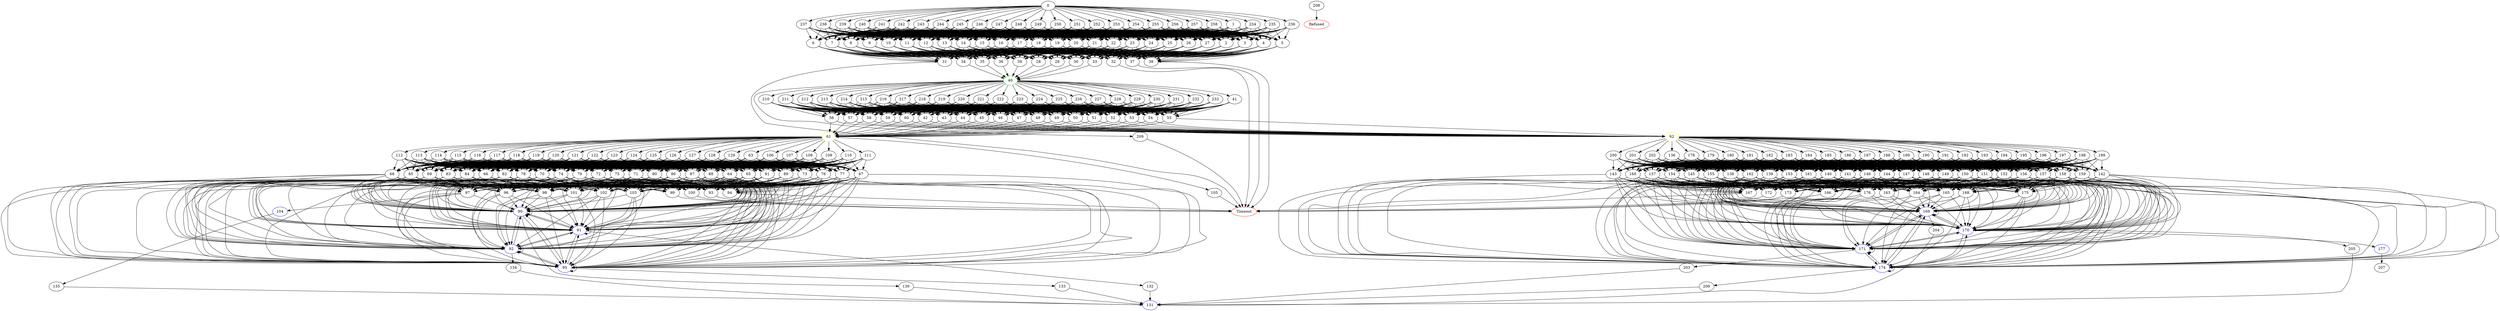 digraph G {
	0 -> 1;
	0 -> 234;
	0 -> 235;
	0 -> 236;
	0 -> 237;
	0 -> 238;
	0 -> 239;
	0 -> 240;
	0 -> 241;
	0 -> 242;
	0 -> 243;
	0 -> 244;
	0 -> 245;
	0 -> 246;
	0 -> 247;
	0 -> 248;
	0 -> 249;
	0 -> 250;
	0 -> 251;
	0 -> 252;
	0 -> 253;
	0 -> 254;
	0 -> 255;
	0 -> 256;
	0 -> 257;
	0 -> 258;
	1 -> 2;
	1 -> 3;
	1 -> 4;
	1 -> 5;
	1 -> 6;
	1 -> 7;
	1 -> 8;
	1 -> 9;
	1 -> 10;
	1 -> 11;
	1 -> 12;
	1 -> 13;
	1 -> 14;
	1 -> 15;
	1 -> 16;
	1 -> 17;
	1 -> 18;
	1 -> 19;
	1 -> 20;
	1 -> 21;
	1 -> 22;
	1 -> 23;
	1 -> 24;
	1 -> 25;
	1 -> 26;
	1 -> 27;
	2 -> 28;
	2 -> 29;
	2 -> 30;
	2 -> 31;
	2 -> 32;
	2 -> 33;
	2 -> 34;
	2 -> 35;
	2 -> 36;
	2 -> 37;
	2 -> 38;
	2 -> 39;
	3 -> 28;
	3 -> 29;
	3 -> 30;
	3 -> 31;
	3 -> 32;
	3 -> 33;
	3 -> 34;
	3 -> 35;
	3 -> 36;
	3 -> 37;
	3 -> 38;
	3 -> 39;
	4 -> 28;
	4 -> 29;
	4 -> 30;
	4 -> 31;
	4 -> 32;
	4 -> 33;
	4 -> 34;
	4 -> 35;
	4 -> 36;
	4 -> 37;
	4 -> 38;
	4 -> 39;
	5 -> 28;
	5 -> 29;
	5 -> 30;
	5 -> 31;
	5 -> 32;
	5 -> 33;
	5 -> 34;
	5 -> 35;
	5 -> 36;
	5 -> 37;
	5 -> 38;
	5 -> 39;
	6 -> 28;
	6 -> 29;
	6 -> 30;
	6 -> 31;
	6 -> 32;
	6 -> 33;
	6 -> 34;
	6 -> 35;
	6 -> 36;
	6 -> 37;
	6 -> 38;
	6 -> 39;
	7 -> 28;
	7 -> 29;
	7 -> 30;
	7 -> 31;
	7 -> 32;
	7 -> 33;
	7 -> 34;
	7 -> 35;
	7 -> 36;
	7 -> 37;
	7 -> 38;
	7 -> 39;
	8 -> 28;
	8 -> 29;
	8 -> 30;
	8 -> 31;
	8 -> 32;
	8 -> 33;
	8 -> 34;
	8 -> 35;
	8 -> 36;
	8 -> 37;
	8 -> 38;
	8 -> 39;
	9 -> 28;
	9 -> 29;
	9 -> 30;
	9 -> 31;
	9 -> 32;
	9 -> 33;
	9 -> 34;
	9 -> 35;
	9 -> 36;
	9 -> 37;
	9 -> 38;
	9 -> 39;
	10 -> 28;
	10 -> 29;
	10 -> 30;
	10 -> 31;
	10 -> 32;
	10 -> 33;
	10 -> 34;
	10 -> 35;
	10 -> 36;
	10 -> 37;
	10 -> 38;
	10 -> 39;
	11 -> 28;
	11 -> 29;
	11 -> 30;
	11 -> 31;
	11 -> 32;
	11 -> 33;
	11 -> 34;
	11 -> 35;
	11 -> 36;
	11 -> 37;
	11 -> 38;
	11 -> 39;
	12 -> 28;
	12 -> 29;
	12 -> 30;
	12 -> 31;
	12 -> 32;
	12 -> 33;
	12 -> 34;
	12 -> 35;
	12 -> 36;
	12 -> 37;
	12 -> 38;
	12 -> 39;
	13 -> 28;
	13 -> 29;
	13 -> 30;
	13 -> 31;
	13 -> 32;
	13 -> 33;
	13 -> 34;
	13 -> 35;
	13 -> 36;
	13 -> 37;
	13 -> 38;
	13 -> 39;
	14 -> 28;
	14 -> 29;
	14 -> 30;
	14 -> 31;
	14 -> 32;
	14 -> 33;
	14 -> 34;
	14 -> 35;
	14 -> 36;
	14 -> 37;
	14 -> 38;
	14 -> 39;
	15 -> 28;
	15 -> 29;
	15 -> 30;
	15 -> 31;
	15 -> 32;
	15 -> 33;
	15 -> 34;
	15 -> 35;
	15 -> 36;
	15 -> 37;
	15 -> 38;
	15 -> 39;
	16 -> 28;
	16 -> 29;
	16 -> 30;
	16 -> 31;
	16 -> 32;
	16 -> 33;
	16 -> 34;
	16 -> 35;
	16 -> 36;
	16 -> 37;
	16 -> 38;
	16 -> 39;
	17 -> 28;
	17 -> 29;
	17 -> 30;
	17 -> 31;
	17 -> 32;
	17 -> 33;
	17 -> 34;
	17 -> 35;
	17 -> 36;
	17 -> 37;
	17 -> 38;
	17 -> 39;
	18 -> 28;
	18 -> 29;
	18 -> 30;
	18 -> 31;
	18 -> 32;
	18 -> 33;
	18 -> 34;
	18 -> 35;
	18 -> 36;
	18 -> 37;
	18 -> 38;
	18 -> 39;
	19 -> 28;
	19 -> 29;
	19 -> 30;
	19 -> 31;
	19 -> 32;
	19 -> 33;
	19 -> 34;
	19 -> 35;
	19 -> 36;
	19 -> 37;
	19 -> 38;
	19 -> 39;
	20 -> 28;
	20 -> 29;
	20 -> 30;
	20 -> 31;
	20 -> 32;
	20 -> 33;
	20 -> 34;
	20 -> 35;
	20 -> 36;
	20 -> 37;
	20 -> 38;
	20 -> 39;
	21 -> 28;
	21 -> 29;
	21 -> 30;
	21 -> 31;
	21 -> 32;
	21 -> 33;
	21 -> 34;
	21 -> 35;
	21 -> 36;
	21 -> 37;
	21 -> 38;
	21 -> 39;
	22 -> 28;
	22 -> 29;
	22 -> 30;
	22 -> 31;
	22 -> 32;
	22 -> 33;
	22 -> 34;
	22 -> 35;
	22 -> 36;
	22 -> 37;
	22 -> 38;
	22 -> 39;
	23 -> 28;
	23 -> 29;
	23 -> 30;
	23 -> 31;
	23 -> 32;
	23 -> 33;
	23 -> 34;
	23 -> 35;
	23 -> 36;
	23 -> 37;
	23 -> 38;
	23 -> 39;
	24 -> 28;
	24 -> 29;
	24 -> 30;
	24 -> 31;
	24 -> 32;
	24 -> 33;
	24 -> 34;
	24 -> 35;
	24 -> 36;
	24 -> 37;
	24 -> 38;
	24 -> 39;
	25 -> 28;
	25 -> 29;
	25 -> 30;
	25 -> 31;
	25 -> 32;
	25 -> 33;
	25 -> 34;
	25 -> 35;
	25 -> 36;
	25 -> 37;
	25 -> 38;
	25 -> 39;
	26 -> 28;
	26 -> 29;
	26 -> 30;
	26 -> 31;
	26 -> 32;
	26 -> 33;
	26 -> 34;
	26 -> 35;
	26 -> 36;
	26 -> 37;
	26 -> 38;
	26 -> 39;
	27 -> 28;
	27 -> 29;
	27 -> 30;
	27 -> 31;
	27 -> 32;
	27 -> 33;
	27 -> 34;
	27 -> 35;
	27 -> 36;
	27 -> 37;
	27 -> 38;
	27 -> 39;
	28 -> "40";
40 [color=green];
	29 -> "40";
40 [color=green];
	30 -> "40";
40 [color=green];
	31 -> "Timeout";
Timeout [color=red];
	32 -> "Timeout";
Timeout [color=red];
	33 -> "40";
40 [color=green];
	34 -> "40";
40 [color=green];
	35 -> "40";
40 [color=green];
	36 -> "40";
40 [color=green];
	37 -> "Timeout";
Timeout [color=red];
	38 -> "Timeout";
Timeout [color=red];
	39 -> "40";
40 [color=green];
	40 -> 41;
	40 -> 209;
	40 -> 210;
	40 -> 211;
	40 -> 212;
	40 -> 213;
	40 -> 214;
	40 -> 215;
	40 -> 216;
	40 -> 217;
	40 -> 218;
	40 -> 219;
	40 -> 220;
	40 -> 221;
	40 -> 222;
	40 -> 223;
	40 -> 224;
	40 -> 225;
	40 -> 226;
	40 -> 227;
	40 -> 228;
	40 -> 229;
	40 -> 230;
	40 -> 231;
	40 -> 232;
	40 -> 233;
	41 -> 42;
	41 -> 43;
	41 -> 44;
	41 -> 45;
	41 -> 46;
	41 -> 47;
	41 -> 48;
	41 -> 49;
	41 -> 50;
	41 -> 51;
	41 -> 52;
	41 -> 53;
	41 -> 54;
	41 -> 55;
	41 -> 56;
	41 -> 57;
	41 -> 58;
	41 -> 59;
	41 -> 60;
	42 -> "61";
61 [color=yellow];
	42 -> "62";
62 [color=yellow];
	43 -> "61";
61 [color=yellow];
	43 -> "62";
62 [color=yellow];
	44 -> "61";
61 [color=yellow];
	44 -> "62";
62 [color=yellow];
	45 -> "61";
61 [color=yellow];
	45 -> "62";
62 [color=yellow];
	46 -> "61";
61 [color=yellow];
	46 -> "62";
62 [color=yellow];
	47 -> "61";
61 [color=yellow];
	47 -> "62";
62 [color=yellow];
	48 -> "61";
61 [color=yellow];
	48 -> "62";
62 [color=yellow];
	49 -> "61";
61 [color=yellow];
	49 -> "62";
62 [color=yellow];
	50 -> "61";
61 [color=yellow];
	50 -> "62";
62 [color=yellow];
	51 -> "61";
61 [color=yellow];
	51 -> "62";
62 [color=yellow];
	52 -> "61";
61 [color=yellow];
	52 -> "62";
62 [color=yellow];
	53 -> "61";
61 [color=yellow];
	53 -> "62";
62 [color=yellow];
	54 -> "61";
61 [color=yellow];
	54 -> "62";
62 [color=yellow];
	55 -> "61";
61 [color=yellow];
	55 -> "62";
62 [color=yellow];
	56 -> "61";
61 [color=yellow];
	56 -> "62";
62 [color=yellow];
	57 -> "61";
61 [color=yellow];
	57 -> "62";
62 [color=yellow];
	58 -> "61";
61 [color=yellow];
	58 -> "62";
62 [color=yellow];
	59 -> "61";
61 [color=yellow];
	59 -> "62";
62 [color=yellow];
	60 -> "61";
61 [color=yellow];
	60 -> "62";
62 [color=yellow];
	61 -> 63;
	61 -> 105;
	61 -> 106;
	61 -> 107;
	61 -> 108;
	61 -> 109;
	61 -> 110;
	61 -> 111;
	61 -> 112;
	61 -> 113;
	61 -> 114;
	61 -> 115;
	61 -> 116;
	61 -> 117;
	61 -> 118;
	61 -> 119;
	61 -> 120;
	61 -> 121;
	61 -> 122;
	61 -> 123;
	61 -> 124;
	61 -> 125;
	61 -> 126;
	61 -> 127;
	61 -> 128;
	61 -> 129;
	62 -> 136;
	62 -> 178;
	62 -> 179;
	62 -> 180;
	62 -> 181;
	62 -> 182;
	62 -> 183;
	62 -> 184;
	62 -> 185;
	62 -> 186;
	62 -> 187;
	62 -> 188;
	62 -> 189;
	62 -> 190;
	62 -> 191;
	62 -> 192;
	62 -> 193;
	62 -> 194;
	62 -> 195;
	62 -> 196;
	62 -> 197;
	62 -> 198;
	62 -> 199;
	62 -> 200;
	62 -> 201;
	62 -> 202;
	63 -> 64;
	63 -> 65;
	63 -> 66;
	63 -> 67;
	63 -> 68;
	63 -> 69;
	63 -> 70;
	63 -> 71;
	63 -> 72;
	63 -> 73;
	63 -> 74;
	63 -> 75;
	63 -> 76;
	63 -> 77;
	63 -> 78;
	63 -> 79;
	63 -> 80;
	63 -> 81;
	63 -> 82;
	63 -> 83;
	63 -> 84;
	63 -> 85;
	63 -> 86;
	63 -> 87;
	63 -> 88;
	63 -> 89;
	64 -> "90";
90 [color=blue];
	64 -> "91";
91 [color=blue];
	64 -> "92";
92 [color=blue];
	64 -> 93;
	64 -> 94;
	64 -> "95";
95 [color=blue];
	64 -> 96;
	64 -> 97;
	64 -> 98;
	64 -> 99;
	64 -> 100;
	64 -> 101;
	64 -> 102;
	64 -> 103;
	65 -> "90";
90 [color=blue];
	65 -> "91";
91 [color=blue];
	65 -> "92";
92 [color=blue];
	65 -> 93;
	65 -> 94;
	65 -> "95";
95 [color=blue];
	65 -> 96;
	65 -> 97;
	65 -> 98;
	65 -> 99;
	65 -> 100;
	65 -> 101;
	65 -> 102;
	65 -> 103;
	66 -> "90";
90 [color=blue];
	66 -> "91";
91 [color=blue];
	66 -> "92";
92 [color=blue];
	66 -> 93;
	66 -> 94;
	66 -> "95";
95 [color=blue];
	66 -> 96;
	66 -> 97;
	66 -> 98;
	66 -> 99;
	66 -> 100;
	66 -> 101;
	66 -> 102;
	66 -> 103;
	67 -> "90";
90 [color=blue];
	67 -> "91";
91 [color=blue];
	67 -> "92";
92 [color=blue];
	67 -> 93;
	67 -> 94;
	67 -> "95";
95 [color=blue];
	67 -> 96;
	67 -> 97;
	67 -> 98;
	67 -> 99;
	67 -> 100;
	67 -> 101;
	67 -> 102;
	67 -> 103;
	68 -> "90";
90 [color=blue];
	68 -> "91";
91 [color=blue];
	68 -> "92";
92 [color=blue];
	68 -> 93;
	68 -> 94;
	68 -> "95";
95 [color=blue];
	68 -> 96;
	68 -> 97;
	68 -> 98;
	68 -> 99;
	68 -> 100;
	68 -> 101;
	68 -> 102;
	68 -> 103;
	69 -> "90";
90 [color=blue];
	69 -> "91";
91 [color=blue];
	69 -> "92";
92 [color=blue];
	69 -> 93;
	69 -> 94;
	69 -> "95";
95 [color=blue];
	69 -> 96;
	69 -> 97;
	69 -> 98;
	69 -> 99;
	69 -> 100;
	69 -> 101;
	69 -> 102;
	69 -> 103;
	70 -> "90";
90 [color=blue];
	70 -> "91";
91 [color=blue];
	70 -> "92";
92 [color=blue];
	70 -> 93;
	70 -> 94;
	70 -> "95";
95 [color=blue];
	70 -> 96;
	70 -> 97;
	70 -> 98;
	70 -> 99;
	70 -> 100;
	70 -> 101;
	70 -> 102;
	70 -> 103;
	71 -> "90";
90 [color=blue];
	71 -> "91";
91 [color=blue];
	71 -> "92";
92 [color=blue];
	71 -> 93;
	71 -> 94;
	71 -> "95";
95 [color=blue];
	71 -> 96;
	71 -> 97;
	71 -> 98;
	71 -> 99;
	71 -> 100;
	71 -> 101;
	71 -> 102;
	71 -> 103;
	72 -> "90";
90 [color=blue];
	72 -> "91";
91 [color=blue];
	72 -> "92";
92 [color=blue];
	72 -> 93;
	72 -> 94;
	72 -> "95";
95 [color=blue];
	72 -> 96;
	72 -> 97;
	72 -> 98;
	72 -> 99;
	72 -> 100;
	72 -> 101;
	72 -> 102;
	72 -> 103;
	73 -> "90";
90 [color=blue];
	73 -> "91";
91 [color=blue];
	73 -> "92";
92 [color=blue];
	73 -> 93;
	73 -> 94;
	73 -> "95";
95 [color=blue];
	73 -> 96;
	73 -> 97;
	73 -> 98;
	73 -> 99;
	73 -> 100;
	73 -> 101;
	73 -> 102;
	73 -> 103;
	74 -> "90";
90 [color=blue];
	74 -> "91";
91 [color=blue];
	74 -> "92";
92 [color=blue];
	74 -> 93;
	74 -> 94;
	74 -> "95";
95 [color=blue];
	74 -> 96;
	74 -> 97;
	74 -> 98;
	74 -> 99;
	74 -> 100;
	74 -> 101;
	74 -> 102;
	74 -> 103;
	75 -> "90";
90 [color=blue];
	75 -> "91";
91 [color=blue];
	75 -> "92";
92 [color=blue];
	75 -> 93;
	75 -> 94;
	75 -> "95";
95 [color=blue];
	75 -> 96;
	75 -> 97;
	75 -> 98;
	75 -> 99;
	75 -> 100;
	75 -> 101;
	75 -> 102;
	75 -> 103;
	76 -> "90";
90 [color=blue];
	76 -> "91";
91 [color=blue];
	76 -> "92";
92 [color=blue];
	76 -> 93;
	76 -> 94;
	76 -> "95";
95 [color=blue];
	76 -> 96;
	76 -> 97;
	76 -> 98;
	76 -> 99;
	76 -> 100;
	76 -> 101;
	76 -> 102;
	76 -> 103;
	77 -> "90";
90 [color=blue];
	77 -> "91";
91 [color=blue];
	77 -> "92";
92 [color=blue];
	77 -> 93;
	77 -> 94;
	77 -> "95";
95 [color=blue];
	77 -> 96;
	77 -> 97;
	77 -> 98;
	77 -> 99;
	77 -> 100;
	77 -> 101;
	77 -> 102;
	77 -> 103;
	78 -> "90";
90 [color=blue];
	78 -> "91";
91 [color=blue];
	78 -> "92";
92 [color=blue];
	78 -> 93;
	78 -> 94;
	78 -> "95";
95 [color=blue];
	78 -> 96;
	78 -> 97;
	78 -> 98;
	78 -> 99;
	78 -> 100;
	78 -> 101;
	78 -> 102;
	78 -> 103;
	79 -> "90";
90 [color=blue];
	79 -> "91";
91 [color=blue];
	79 -> "92";
92 [color=blue];
	79 -> 93;
	79 -> 94;
	79 -> "95";
95 [color=blue];
	79 -> 96;
	79 -> 97;
	79 -> 98;
	79 -> 99;
	79 -> 100;
	79 -> 101;
	79 -> 102;
	79 -> 103;
	80 -> "90";
90 [color=blue];
	80 -> "91";
91 [color=blue];
	80 -> "92";
92 [color=blue];
	80 -> 93;
	80 -> 94;
	80 -> "95";
95 [color=blue];
	80 -> 96;
	80 -> 97;
	80 -> 98;
	80 -> 99;
	80 -> 100;
	80 -> 101;
	80 -> 102;
	80 -> 103;
	81 -> "90";
90 [color=blue];
	81 -> "91";
91 [color=blue];
	81 -> "92";
92 [color=blue];
	81 -> 93;
	81 -> 94;
	81 -> "95";
95 [color=blue];
	81 -> 96;
	81 -> 97;
	81 -> 98;
	81 -> 99;
	81 -> 100;
	81 -> 101;
	81 -> 102;
	81 -> 103;
	82 -> "90";
90 [color=blue];
	82 -> "91";
91 [color=blue];
	82 -> "92";
92 [color=blue];
	82 -> 93;
	82 -> 94;
	82 -> "95";
95 [color=blue];
	82 -> 96;
	82 -> 97;
	82 -> 98;
	82 -> 99;
	82 -> 100;
	82 -> 101;
	82 -> 102;
	82 -> 103;
	83 -> "90";
90 [color=blue];
	83 -> "91";
91 [color=blue];
	83 -> "92";
92 [color=blue];
	83 -> 93;
	83 -> 94;
	83 -> "95";
95 [color=blue];
	83 -> 96;
	83 -> 97;
	83 -> 98;
	83 -> 99;
	83 -> 100;
	83 -> 101;
	83 -> 102;
	83 -> 103;
	84 -> "90";
90 [color=blue];
	84 -> "91";
91 [color=blue];
	84 -> "92";
92 [color=blue];
	84 -> 93;
	84 -> 94;
	84 -> "95";
95 [color=blue];
	84 -> 96;
	84 -> 97;
	84 -> 98;
	84 -> 99;
	84 -> 100;
	84 -> 101;
	84 -> 102;
	84 -> 103;
	85 -> "90";
90 [color=blue];
	85 -> "91";
91 [color=blue];
	85 -> "92";
92 [color=blue];
	85 -> 93;
	85 -> 94;
	85 -> "95";
95 [color=blue];
	85 -> 96;
	85 -> 97;
	85 -> 98;
	85 -> 99;
	85 -> 100;
	85 -> 101;
	85 -> 102;
	85 -> 103;
	86 -> "90";
90 [color=blue];
	86 -> "91";
91 [color=blue];
	86 -> "92";
92 [color=blue];
	86 -> 93;
	86 -> 94;
	86 -> "95";
95 [color=blue];
	86 -> 96;
	86 -> 97;
	86 -> 98;
	86 -> 99;
	86 -> 100;
	86 -> 101;
	86 -> 102;
	86 -> 103;
	87 -> "90";
90 [color=blue];
	87 -> "91";
91 [color=blue];
	87 -> "92";
92 [color=blue];
	87 -> 93;
	87 -> 94;
	87 -> "95";
95 [color=blue];
	87 -> 96;
	87 -> 97;
	87 -> 98;
	87 -> 99;
	87 -> 100;
	87 -> 101;
	87 -> 102;
	87 -> 103;
	88 -> "90";
90 [color=blue];
	88 -> "91";
91 [color=blue];
	88 -> "92";
92 [color=blue];
	88 -> 93;
	88 -> 94;
	88 -> "95";
95 [color=blue];
	88 -> 96;
	88 -> 97;
	88 -> 98;
	88 -> 99;
	88 -> 100;
	88 -> 101;
	88 -> 102;
	88 -> 103;
	89 -> "90";
90 [color=blue];
	89 -> "91";
91 [color=blue];
	89 -> "92";
92 [color=blue];
	89 -> 93;
	89 -> 94;
	89 -> "95";
95 [color=blue];
	89 -> 96;
	89 -> 97;
	89 -> 98;
	89 -> 99;
	89 -> 100;
	89 -> 101;
	89 -> 102;
	89 -> 103;
	90 -> "90";
90 [color=blue];
	90 -> "91";
91 [color=blue];
	90 -> "92";
92 [color=blue];
	90 -> "95";
95 [color=blue];
	90 -> 130;
	91 -> "90";
90 [color=blue];
	91 -> "91";
91 [color=blue];
	91 -> "92";
92 [color=blue];
	91 -> "95";
95 [color=blue];
	91 -> 132;
	92 -> "90";
90 [color=blue];
	92 -> "91";
91 [color=blue];
	92 -> "92";
92 [color=blue];
	92 -> "95";
95 [color=blue];
	92 -> 134;
	93 -> "Timeout";
Timeout [color=red];
	94 -> "Timeout";
Timeout [color=red];
	95 -> "90";
90 [color=blue];
	95 -> "91";
91 [color=blue];
	95 -> "92";
92 [color=blue];
	95 -> "95";
95 [color=blue];
	95 -> 133;
	96 -> "90";
90 [color=blue];
	96 -> "91";
91 [color=blue];
	96 -> "92";
92 [color=blue];
	96 -> "95";
95 [color=blue];
	97 -> "90";
90 [color=blue];
	97 -> "92";
92 [color=blue];
	97 -> "95";
95 [color=blue];
	97 -> "104";
104 [color=blue];
	98 -> "90";
90 [color=blue];
	98 -> "91";
91 [color=blue];
	98 -> "92";
92 [color=blue];
	98 -> "95";
95 [color=blue];
	99 -> "Timeout";
Timeout [color=red];
	100 -> "Timeout";
Timeout [color=red];
	101 -> "90";
90 [color=blue];
	101 -> "91";
91 [color=blue];
	101 -> "92";
92 [color=blue];
	101 -> "95";
95 [color=blue];
	102 -> "90";
90 [color=blue];
	102 -> "91";
91 [color=blue];
	102 -> "92";
92 [color=blue];
	102 -> "95";
95 [color=blue];
	103 -> "90";
90 [color=blue];
	103 -> "91";
91 [color=blue];
	103 -> "92";
92 [color=blue];
	103 -> "95";
95 [color=blue];
	104 -> 135;
	105 -> "Timeout";
Timeout [color=red];
	106 -> 64;
	106 -> 65;
	106 -> 66;
	106 -> 67;
	106 -> 68;
	106 -> 69;
	106 -> 70;
	106 -> 71;
	106 -> 72;
	106 -> 73;
	106 -> 74;
	106 -> 75;
	106 -> 76;
	106 -> 77;
	106 -> 78;
	106 -> 79;
	106 -> 80;
	106 -> 81;
	106 -> 82;
	106 -> 83;
	106 -> 84;
	106 -> 85;
	106 -> 86;
	106 -> 87;
	106 -> 88;
	106 -> 89;
	107 -> 64;
	107 -> 65;
	107 -> 66;
	107 -> 67;
	107 -> 68;
	107 -> 69;
	107 -> 70;
	107 -> 71;
	107 -> 72;
	107 -> 73;
	107 -> 74;
	107 -> 75;
	107 -> 76;
	107 -> 77;
	107 -> 78;
	107 -> 79;
	107 -> 80;
	107 -> 81;
	107 -> 82;
	107 -> 83;
	107 -> 84;
	107 -> 85;
	107 -> 86;
	107 -> 87;
	107 -> 88;
	107 -> 89;
	108 -> 64;
	108 -> 65;
	108 -> 66;
	108 -> 67;
	108 -> 68;
	108 -> 69;
	108 -> 70;
	108 -> 71;
	108 -> 72;
	108 -> 73;
	108 -> 74;
	108 -> 75;
	108 -> 76;
	108 -> 77;
	108 -> 78;
	108 -> 79;
	108 -> 80;
	108 -> 81;
	108 -> 82;
	108 -> 83;
	108 -> 84;
	108 -> 85;
	108 -> 86;
	108 -> 87;
	108 -> 88;
	108 -> 89;
	109 -> 64;
	109 -> 65;
	109 -> 66;
	109 -> 67;
	109 -> 68;
	109 -> 69;
	109 -> 70;
	109 -> 71;
	109 -> 72;
	109 -> 73;
	109 -> 74;
	109 -> 75;
	109 -> 76;
	109 -> 77;
	109 -> 78;
	109 -> 79;
	109 -> 80;
	109 -> 81;
	109 -> 82;
	109 -> 83;
	109 -> 84;
	109 -> 85;
	109 -> 86;
	109 -> 87;
	109 -> 88;
	109 -> 89;
	110 -> 64;
	110 -> 65;
	110 -> 66;
	110 -> 67;
	110 -> 68;
	110 -> 69;
	110 -> 70;
	110 -> 71;
	110 -> 72;
	110 -> 73;
	110 -> 74;
	110 -> 75;
	110 -> 76;
	110 -> 77;
	110 -> 78;
	110 -> 79;
	110 -> 80;
	110 -> 81;
	110 -> 82;
	110 -> 83;
	110 -> 84;
	110 -> 85;
	110 -> 86;
	110 -> 87;
	110 -> 88;
	110 -> 89;
	111 -> 64;
	111 -> 65;
	111 -> 66;
	111 -> 67;
	111 -> 68;
	111 -> 69;
	111 -> 70;
	111 -> 71;
	111 -> 72;
	111 -> 73;
	111 -> 74;
	111 -> 75;
	111 -> 76;
	111 -> 77;
	111 -> 78;
	111 -> 79;
	111 -> 80;
	111 -> 81;
	111 -> 82;
	111 -> 83;
	111 -> 84;
	111 -> 85;
	111 -> 86;
	111 -> 87;
	111 -> 88;
	111 -> 89;
	112 -> 64;
	112 -> 65;
	112 -> 66;
	112 -> 67;
	112 -> 68;
	112 -> 69;
	112 -> 70;
	112 -> 71;
	112 -> 72;
	112 -> 73;
	112 -> 74;
	112 -> 75;
	112 -> 76;
	112 -> 77;
	112 -> 78;
	112 -> 79;
	112 -> 80;
	112 -> 81;
	112 -> 82;
	112 -> 83;
	112 -> 84;
	112 -> 85;
	112 -> 86;
	112 -> 87;
	112 -> 88;
	112 -> 89;
	113 -> 64;
	113 -> 65;
	113 -> 66;
	113 -> 67;
	113 -> 68;
	113 -> 69;
	113 -> 70;
	113 -> 71;
	113 -> 72;
	113 -> 73;
	113 -> 74;
	113 -> 75;
	113 -> 76;
	113 -> 77;
	113 -> 78;
	113 -> 79;
	113 -> 80;
	113 -> 81;
	113 -> 82;
	113 -> 83;
	113 -> 84;
	113 -> 85;
	113 -> 86;
	113 -> 87;
	113 -> 88;
	113 -> 89;
	114 -> 64;
	114 -> 65;
	114 -> 66;
	114 -> 67;
	114 -> 68;
	114 -> 69;
	114 -> 70;
	114 -> 71;
	114 -> 72;
	114 -> 73;
	114 -> 74;
	114 -> 75;
	114 -> 76;
	114 -> 77;
	114 -> 78;
	114 -> 79;
	114 -> 80;
	114 -> 81;
	114 -> 82;
	114 -> 83;
	114 -> 84;
	114 -> 85;
	114 -> 86;
	114 -> 87;
	114 -> 88;
	114 -> 89;
	115 -> 64;
	115 -> 65;
	115 -> 66;
	115 -> 67;
	115 -> 68;
	115 -> 69;
	115 -> 70;
	115 -> 71;
	115 -> 72;
	115 -> 73;
	115 -> 74;
	115 -> 75;
	115 -> 76;
	115 -> 77;
	115 -> 78;
	115 -> 79;
	115 -> 80;
	115 -> 81;
	115 -> 82;
	115 -> 83;
	115 -> 84;
	115 -> 85;
	115 -> 86;
	115 -> 87;
	115 -> 88;
	115 -> 89;
	116 -> 64;
	116 -> 65;
	116 -> 66;
	116 -> 67;
	116 -> 68;
	116 -> 69;
	116 -> 70;
	116 -> 71;
	116 -> 72;
	116 -> 73;
	116 -> 74;
	116 -> 75;
	116 -> 76;
	116 -> 77;
	116 -> 78;
	116 -> 79;
	116 -> 80;
	116 -> 81;
	116 -> 82;
	116 -> 83;
	116 -> 84;
	116 -> 85;
	116 -> 86;
	116 -> 87;
	116 -> 88;
	116 -> 89;
	117 -> 64;
	117 -> 65;
	117 -> 66;
	117 -> 67;
	117 -> 68;
	117 -> 69;
	117 -> 70;
	117 -> 71;
	117 -> 72;
	117 -> 73;
	117 -> 74;
	117 -> 75;
	117 -> 76;
	117 -> 77;
	117 -> 78;
	117 -> 79;
	117 -> 80;
	117 -> 81;
	117 -> 82;
	117 -> 83;
	117 -> 84;
	117 -> 85;
	117 -> 86;
	117 -> 87;
	117 -> 88;
	117 -> 89;
	118 -> 64;
	118 -> 65;
	118 -> 66;
	118 -> 67;
	118 -> 68;
	118 -> 69;
	118 -> 70;
	118 -> 71;
	118 -> 72;
	118 -> 73;
	118 -> 74;
	118 -> 75;
	118 -> 76;
	118 -> 77;
	118 -> 78;
	118 -> 79;
	118 -> 80;
	118 -> 81;
	118 -> 82;
	118 -> 83;
	118 -> 84;
	118 -> 85;
	118 -> 86;
	118 -> 87;
	118 -> 88;
	118 -> 89;
	119 -> 64;
	119 -> 65;
	119 -> 66;
	119 -> 67;
	119 -> 68;
	119 -> 69;
	119 -> 70;
	119 -> 71;
	119 -> 72;
	119 -> 73;
	119 -> 74;
	119 -> 75;
	119 -> 76;
	119 -> 77;
	119 -> 78;
	119 -> 79;
	119 -> 80;
	119 -> 81;
	119 -> 82;
	119 -> 83;
	119 -> 84;
	119 -> 85;
	119 -> 86;
	119 -> 87;
	119 -> 88;
	119 -> 89;
	120 -> 64;
	120 -> 65;
	120 -> 66;
	120 -> 67;
	120 -> 68;
	120 -> 69;
	120 -> 70;
	120 -> 71;
	120 -> 72;
	120 -> 73;
	120 -> 74;
	120 -> 75;
	120 -> 76;
	120 -> 77;
	120 -> 78;
	120 -> 79;
	120 -> 80;
	120 -> 81;
	120 -> 82;
	120 -> 83;
	120 -> 84;
	120 -> 85;
	120 -> 86;
	120 -> 87;
	120 -> 88;
	120 -> 89;
	121 -> 64;
	121 -> 65;
	121 -> 66;
	121 -> 67;
	121 -> 68;
	121 -> 69;
	121 -> 70;
	121 -> 71;
	121 -> 72;
	121 -> 73;
	121 -> 74;
	121 -> 75;
	121 -> 76;
	121 -> 77;
	121 -> 78;
	121 -> 79;
	121 -> 80;
	121 -> 81;
	121 -> 82;
	121 -> 83;
	121 -> 84;
	121 -> 85;
	121 -> 86;
	121 -> 87;
	121 -> 88;
	121 -> 89;
	122 -> 64;
	122 -> 65;
	122 -> 66;
	122 -> 67;
	122 -> 68;
	122 -> 69;
	122 -> 70;
	122 -> 71;
	122 -> 72;
	122 -> 73;
	122 -> 74;
	122 -> 75;
	122 -> 76;
	122 -> 77;
	122 -> 78;
	122 -> 79;
	122 -> 80;
	122 -> 81;
	122 -> 82;
	122 -> 83;
	122 -> 84;
	122 -> 85;
	122 -> 86;
	122 -> 87;
	122 -> 88;
	122 -> 89;
	123 -> 64;
	123 -> 65;
	123 -> 66;
	123 -> 67;
	123 -> 68;
	123 -> 69;
	123 -> 70;
	123 -> 71;
	123 -> 72;
	123 -> 73;
	123 -> 74;
	123 -> 75;
	123 -> 76;
	123 -> 77;
	123 -> 78;
	123 -> 79;
	123 -> 80;
	123 -> 81;
	123 -> 82;
	123 -> 83;
	123 -> 84;
	123 -> 85;
	123 -> 86;
	123 -> 87;
	123 -> 88;
	123 -> 89;
	124 -> 64;
	124 -> 65;
	124 -> 66;
	124 -> 67;
	124 -> 68;
	124 -> 69;
	124 -> 70;
	124 -> 71;
	124 -> 72;
	124 -> 73;
	124 -> 74;
	124 -> 75;
	124 -> 76;
	124 -> 77;
	124 -> 78;
	124 -> 79;
	124 -> 80;
	124 -> 81;
	124 -> 82;
	124 -> 83;
	124 -> 84;
	124 -> 85;
	124 -> 86;
	124 -> 87;
	124 -> 88;
	124 -> 89;
	125 -> 64;
	125 -> 65;
	125 -> 66;
	125 -> 67;
	125 -> 68;
	125 -> 69;
	125 -> 70;
	125 -> 71;
	125 -> 72;
	125 -> 73;
	125 -> 74;
	125 -> 75;
	125 -> 76;
	125 -> 77;
	125 -> 78;
	125 -> 79;
	125 -> 80;
	125 -> 81;
	125 -> 82;
	125 -> 83;
	125 -> 84;
	125 -> 85;
	125 -> 86;
	125 -> 87;
	125 -> 88;
	125 -> 89;
	126 -> 64;
	126 -> 65;
	126 -> 66;
	126 -> 67;
	126 -> 68;
	126 -> 69;
	126 -> 70;
	126 -> 71;
	126 -> 72;
	126 -> 73;
	126 -> 74;
	126 -> 75;
	126 -> 76;
	126 -> 77;
	126 -> 78;
	126 -> 79;
	126 -> 80;
	126 -> 81;
	126 -> 82;
	126 -> 83;
	126 -> 84;
	126 -> 85;
	126 -> 86;
	126 -> 87;
	126 -> 88;
	126 -> 89;
	127 -> 64;
	127 -> 65;
	127 -> 66;
	127 -> 67;
	127 -> 68;
	127 -> 69;
	127 -> 70;
	127 -> 71;
	127 -> 72;
	127 -> 73;
	127 -> 74;
	127 -> 75;
	127 -> 76;
	127 -> 77;
	127 -> 78;
	127 -> 79;
	127 -> 80;
	127 -> 81;
	127 -> 82;
	127 -> 83;
	127 -> 84;
	127 -> 85;
	127 -> 86;
	127 -> 87;
	127 -> 88;
	127 -> 89;
	128 -> 64;
	128 -> 65;
	128 -> 66;
	128 -> 67;
	128 -> 68;
	128 -> 69;
	128 -> 70;
	128 -> 71;
	128 -> 72;
	128 -> 73;
	128 -> 74;
	128 -> 75;
	128 -> 76;
	128 -> 77;
	128 -> 78;
	128 -> 79;
	128 -> 80;
	128 -> 81;
	128 -> 82;
	128 -> 83;
	128 -> 84;
	128 -> 85;
	128 -> 86;
	128 -> 87;
	128 -> 88;
	128 -> 89;
	129 -> 64;
	129 -> 65;
	129 -> 66;
	129 -> 67;
	129 -> 68;
	129 -> 69;
	129 -> 70;
	129 -> 71;
	129 -> 72;
	129 -> 73;
	129 -> 74;
	129 -> 75;
	129 -> 76;
	129 -> 77;
	129 -> 78;
	129 -> 79;
	129 -> 80;
	129 -> 81;
	129 -> 82;
	129 -> 83;
	129 -> 84;
	129 -> 85;
	129 -> 86;
	129 -> 87;
	129 -> 88;
	129 -> 89;
	130 -> "131";
131 [color=blue];
	132 -> "131";
131 [color=blue];
	133 -> "131";
131 [color=blue];
	134 -> "131";
131 [color=blue];
	135 -> "131";
131 [color=blue];
	136 -> 137;
	136 -> 138;
	136 -> 139;
	136 -> 140;
	136 -> 141;
	136 -> 142;
	136 -> 143;
	136 -> 144;
	136 -> 145;
	136 -> 146;
	136 -> 147;
	136 -> 148;
	136 -> 149;
	136 -> 150;
	136 -> 151;
	136 -> 152;
	136 -> 153;
	136 -> 154;
	136 -> 155;
	136 -> 156;
	136 -> 157;
	136 -> 158;
	136 -> 159;
	136 -> 160;
	136 -> 161;
	136 -> 162;
	137 -> 163;
	137 -> 164;
	137 -> 165;
	137 -> 166;
	137 -> 167;
	137 -> 168;
	137 -> "169";
169 [color=blue];
	137 -> "170";
170 [color=blue];
	137 -> "171";
171 [color=blue];
	137 -> 172;
	137 -> 173;
	137 -> "174";
174 [color=blue];
	137 -> 175;
	137 -> 176;
	138 -> 163;
	138 -> 164;
	138 -> 165;
	138 -> 166;
	138 -> 167;
	138 -> 168;
	138 -> "169";
169 [color=blue];
	138 -> "170";
170 [color=blue];
	138 -> "171";
171 [color=blue];
	138 -> 172;
	138 -> 173;
	138 -> "174";
174 [color=blue];
	138 -> 175;
	138 -> 176;
	139 -> 163;
	139 -> 164;
	139 -> 165;
	139 -> 166;
	139 -> 167;
	139 -> 168;
	139 -> "169";
169 [color=blue];
	139 -> "170";
170 [color=blue];
	139 -> "171";
171 [color=blue];
	139 -> 172;
	139 -> 173;
	139 -> "174";
174 [color=blue];
	139 -> 175;
	139 -> 176;
	140 -> 163;
	140 -> 164;
	140 -> 165;
	140 -> 166;
	140 -> 167;
	140 -> 168;
	140 -> "169";
169 [color=blue];
	140 -> "170";
170 [color=blue];
	140 -> "171";
171 [color=blue];
	140 -> 172;
	140 -> 173;
	140 -> "174";
174 [color=blue];
	140 -> 175;
	140 -> 176;
	141 -> 163;
	141 -> 164;
	141 -> 165;
	141 -> 166;
	141 -> 167;
	141 -> 168;
	141 -> "169";
169 [color=blue];
	141 -> "170";
170 [color=blue];
	141 -> "171";
171 [color=blue];
	141 -> 172;
	141 -> 173;
	141 -> "174";
174 [color=blue];
	141 -> 175;
	141 -> 176;
	142 -> 163;
	142 -> 164;
	142 -> 165;
	142 -> 166;
	142 -> 167;
	142 -> 168;
	142 -> "169";
169 [color=blue];
	142 -> "170";
170 [color=blue];
	142 -> "171";
171 [color=blue];
	142 -> 172;
	142 -> 173;
	142 -> "174";
174 [color=blue];
	142 -> 175;
	142 -> 176;
	143 -> 163;
	143 -> 164;
	143 -> 165;
	143 -> 166;
	143 -> 167;
	143 -> 168;
	143 -> "169";
169 [color=blue];
	143 -> "170";
170 [color=blue];
	143 -> "171";
171 [color=blue];
	143 -> 172;
	143 -> 173;
	143 -> "174";
174 [color=blue];
	143 -> 175;
	143 -> 176;
	144 -> 163;
	144 -> 164;
	144 -> 165;
	144 -> 166;
	144 -> 167;
	144 -> 168;
	144 -> "169";
169 [color=blue];
	144 -> "170";
170 [color=blue];
	144 -> "171";
171 [color=blue];
	144 -> 172;
	144 -> 173;
	144 -> "174";
174 [color=blue];
	144 -> 175;
	144 -> 176;
	145 -> 163;
	145 -> 164;
	145 -> 165;
	145 -> 166;
	145 -> 167;
	145 -> 168;
	145 -> "169";
169 [color=blue];
	145 -> "170";
170 [color=blue];
	145 -> "171";
171 [color=blue];
	145 -> 172;
	145 -> 173;
	145 -> "174";
174 [color=blue];
	145 -> 175;
	145 -> 176;
	146 -> 163;
	146 -> 164;
	146 -> 165;
	146 -> 166;
	146 -> 167;
	146 -> 168;
	146 -> "169";
169 [color=blue];
	146 -> "170";
170 [color=blue];
	146 -> "171";
171 [color=blue];
	146 -> 172;
	146 -> 173;
	146 -> "174";
174 [color=blue];
	146 -> 175;
	146 -> 176;
	147 -> 163;
	147 -> 164;
	147 -> 165;
	147 -> 166;
	147 -> 167;
	147 -> 168;
	147 -> "169";
169 [color=blue];
	147 -> "170";
170 [color=blue];
	147 -> "171";
171 [color=blue];
	147 -> 172;
	147 -> 173;
	147 -> "174";
174 [color=blue];
	147 -> 175;
	147 -> 176;
	148 -> 163;
	148 -> 164;
	148 -> 165;
	148 -> 166;
	148 -> 167;
	148 -> 168;
	148 -> "169";
169 [color=blue];
	148 -> "170";
170 [color=blue];
	148 -> "171";
171 [color=blue];
	148 -> 172;
	148 -> 173;
	148 -> "174";
174 [color=blue];
	148 -> 175;
	148 -> 176;
	149 -> 163;
	149 -> 164;
	149 -> 165;
	149 -> 166;
	149 -> 167;
	149 -> 168;
	149 -> "169";
169 [color=blue];
	149 -> "170";
170 [color=blue];
	149 -> "171";
171 [color=blue];
	149 -> 172;
	149 -> 173;
	149 -> "174";
174 [color=blue];
	149 -> 175;
	149 -> 176;
	150 -> 163;
	150 -> 164;
	150 -> 165;
	150 -> 166;
	150 -> 167;
	150 -> 168;
	150 -> "169";
169 [color=blue];
	150 -> "170";
170 [color=blue];
	150 -> "171";
171 [color=blue];
	150 -> 172;
	150 -> 173;
	150 -> "174";
174 [color=blue];
	150 -> 175;
	150 -> 176;
	151 -> 163;
	151 -> 164;
	151 -> 165;
	151 -> 166;
	151 -> 167;
	151 -> 168;
	151 -> "169";
169 [color=blue];
	151 -> "170";
170 [color=blue];
	151 -> "171";
171 [color=blue];
	151 -> 172;
	151 -> 173;
	151 -> "174";
174 [color=blue];
	151 -> 175;
	151 -> 176;
	152 -> 163;
	152 -> 164;
	152 -> 165;
	152 -> 166;
	152 -> 167;
	152 -> 168;
	152 -> "169";
169 [color=blue];
	152 -> "170";
170 [color=blue];
	152 -> "171";
171 [color=blue];
	152 -> 172;
	152 -> 173;
	152 -> "174";
174 [color=blue];
	152 -> 175;
	152 -> 176;
	153 -> 163;
	153 -> 164;
	153 -> 165;
	153 -> 166;
	153 -> 167;
	153 -> 168;
	153 -> "169";
169 [color=blue];
	153 -> "170";
170 [color=blue];
	153 -> "171";
171 [color=blue];
	153 -> 172;
	153 -> 173;
	153 -> "174";
174 [color=blue];
	153 -> 175;
	153 -> 176;
	154 -> 163;
	154 -> 164;
	154 -> 165;
	154 -> 166;
	154 -> 167;
	154 -> 168;
	154 -> "169";
169 [color=blue];
	154 -> "170";
170 [color=blue];
	154 -> "171";
171 [color=blue];
	154 -> 172;
	154 -> 173;
	154 -> "174";
174 [color=blue];
	154 -> 175;
	154 -> 176;
	155 -> 163;
	155 -> 164;
	155 -> 165;
	155 -> 166;
	155 -> 167;
	155 -> 168;
	155 -> "169";
169 [color=blue];
	155 -> "170";
170 [color=blue];
	155 -> "171";
171 [color=blue];
	155 -> 172;
	155 -> 173;
	155 -> "174";
174 [color=blue];
	155 -> 175;
	155 -> 176;
	156 -> 163;
	156 -> 164;
	156 -> 165;
	156 -> 166;
	156 -> 167;
	156 -> 168;
	156 -> "169";
169 [color=blue];
	156 -> "170";
170 [color=blue];
	156 -> "171";
171 [color=blue];
	156 -> 172;
	156 -> 173;
	156 -> "174";
174 [color=blue];
	156 -> 175;
	156 -> 176;
	157 -> 163;
	157 -> 164;
	157 -> 165;
	157 -> 166;
	157 -> 167;
	157 -> 168;
	157 -> "169";
169 [color=blue];
	157 -> "170";
170 [color=blue];
	157 -> "171";
171 [color=blue];
	157 -> 172;
	157 -> 173;
	157 -> "174";
174 [color=blue];
	157 -> 175;
	157 -> 176;
	158 -> 163;
	158 -> 164;
	158 -> 165;
	158 -> 166;
	158 -> 167;
	158 -> 168;
	158 -> "169";
169 [color=blue];
	158 -> "170";
170 [color=blue];
	158 -> "171";
171 [color=blue];
	158 -> 172;
	158 -> 173;
	158 -> "174";
174 [color=blue];
	158 -> 175;
	158 -> 176;
	159 -> 163;
	159 -> 164;
	159 -> 165;
	159 -> 166;
	159 -> 167;
	159 -> 168;
	159 -> "169";
169 [color=blue];
	159 -> "170";
170 [color=blue];
	159 -> "171";
171 [color=blue];
	159 -> 172;
	159 -> 173;
	159 -> "174";
174 [color=blue];
	159 -> 175;
	159 -> 176;
	160 -> 163;
	160 -> 164;
	160 -> 165;
	160 -> 166;
	160 -> 167;
	160 -> 168;
	160 -> "169";
169 [color=blue];
	160 -> "170";
170 [color=blue];
	160 -> "171";
171 [color=blue];
	160 -> 172;
	160 -> 173;
	160 -> "174";
174 [color=blue];
	160 -> 175;
	160 -> 176;
	161 -> 163;
	161 -> 164;
	161 -> 165;
	161 -> 166;
	161 -> 167;
	161 -> 168;
	161 -> "169";
169 [color=blue];
	161 -> "170";
170 [color=blue];
	161 -> "171";
171 [color=blue];
	161 -> 172;
	161 -> 173;
	161 -> "174";
174 [color=blue];
	161 -> 175;
	161 -> 176;
	162 -> 163;
	162 -> 164;
	162 -> 165;
	162 -> 166;
	162 -> 167;
	162 -> 168;
	162 -> "169";
169 [color=blue];
	162 -> "170";
170 [color=blue];
	162 -> "171";
171 [color=blue];
	162 -> 172;
	162 -> 173;
	162 -> "174";
174 [color=blue];
	162 -> 175;
	162 -> 176;
	163 -> "169";
169 [color=blue];
	163 -> "170";
170 [color=blue];
	163 -> "171";
171 [color=blue];
	163 -> "174";
174 [color=blue];
	164 -> "169";
169 [color=blue];
	164 -> "170";
170 [color=blue];
	164 -> "171";
171 [color=blue];
	164 -> "174";
174 [color=blue];
	165 -> "169";
169 [color=blue];
	165 -> "170";
170 [color=blue];
	165 -> "171";
171 [color=blue];
	165 -> "174";
174 [color=blue];
	166 -> "Timeout";
Timeout [color=red];
	167 -> "Timeout";
Timeout [color=red];
	168 -> "169";
169 [color=blue];
	168 -> "170";
170 [color=blue];
	168 -> "171";
171 [color=blue];
	168 -> "174";
174 [color=blue];
	169 -> "169";
169 [color=blue];
	169 -> "170";
170 [color=blue];
	169 -> "171";
171 [color=blue];
	169 -> "174";
174 [color=blue];
	169 -> 204;
	170 -> "169";
169 [color=blue];
	170 -> "171";
171 [color=blue];
	170 -> "174";
174 [color=blue];
	170 -> "177";
177 [color=blue];
	170 -> 205;
	171 -> "169";
169 [color=blue];
	171 -> "170";
170 [color=blue];
	171 -> "171";
171 [color=blue];
	171 -> "174";
174 [color=blue];
	171 -> 203;
	172 -> "Timeout";
Timeout [color=red];
	173 -> "Timeout";
Timeout [color=red];
	174 -> "169";
169 [color=blue];
	174 -> "170";
170 [color=blue];
	174 -> "171";
171 [color=blue];
	174 -> "174";
174 [color=blue];
	174 -> 206;
	175 -> "169";
169 [color=blue];
	175 -> "170";
170 [color=blue];
	175 -> "171";
171 [color=blue];
	175 -> "174";
174 [color=blue];
	176 -> "169";
169 [color=blue];
	176 -> "170";
170 [color=blue];
	176 -> "171";
171 [color=blue];
	176 -> "174";
174 [color=blue];
	177 -> 207;
	178 -> 137;
	178 -> 138;
	178 -> 139;
	178 -> 140;
	178 -> 141;
	178 -> 142;
	178 -> 143;
	178 -> 144;
	178 -> 145;
	178 -> 146;
	178 -> 147;
	178 -> 148;
	178 -> 149;
	178 -> 150;
	178 -> 151;
	178 -> 152;
	178 -> 153;
	178 -> 154;
	178 -> 155;
	178 -> 156;
	178 -> 157;
	178 -> 158;
	178 -> 159;
	178 -> 160;
	178 -> 161;
	178 -> 162;
	179 -> 137;
	179 -> 138;
	179 -> 139;
	179 -> 140;
	179 -> 141;
	179 -> 142;
	179 -> 143;
	179 -> 144;
	179 -> 145;
	179 -> 146;
	179 -> 147;
	179 -> 148;
	179 -> 149;
	179 -> 150;
	179 -> 151;
	179 -> 152;
	179 -> 153;
	179 -> 154;
	179 -> 155;
	179 -> 156;
	179 -> 157;
	179 -> 158;
	179 -> 159;
	179 -> 160;
	179 -> 161;
	179 -> 162;
	180 -> 137;
	180 -> 138;
	180 -> 139;
	180 -> 140;
	180 -> 141;
	180 -> 142;
	180 -> 143;
	180 -> 144;
	180 -> 145;
	180 -> 146;
	180 -> 147;
	180 -> 148;
	180 -> 149;
	180 -> 150;
	180 -> 151;
	180 -> 152;
	180 -> 153;
	180 -> 154;
	180 -> 155;
	180 -> 156;
	180 -> 157;
	180 -> 158;
	180 -> 159;
	180 -> 160;
	180 -> 161;
	180 -> 162;
	181 -> 137;
	181 -> 138;
	181 -> 139;
	181 -> 140;
	181 -> 141;
	181 -> 142;
	181 -> 143;
	181 -> 144;
	181 -> 145;
	181 -> 146;
	181 -> 147;
	181 -> 148;
	181 -> 149;
	181 -> 150;
	181 -> 151;
	181 -> 152;
	181 -> 153;
	181 -> 154;
	181 -> 155;
	181 -> 156;
	181 -> 157;
	181 -> 158;
	181 -> 159;
	181 -> 160;
	181 -> 161;
	181 -> 162;
	182 -> 137;
	182 -> 138;
	182 -> 139;
	182 -> 140;
	182 -> 141;
	182 -> 142;
	182 -> 143;
	182 -> 144;
	182 -> 145;
	182 -> 146;
	182 -> 147;
	182 -> 148;
	182 -> 149;
	182 -> 150;
	182 -> 151;
	182 -> 152;
	182 -> 153;
	182 -> 154;
	182 -> 155;
	182 -> 156;
	182 -> 157;
	182 -> 158;
	182 -> 159;
	182 -> 160;
	182 -> 161;
	182 -> 162;
	183 -> 137;
	183 -> 138;
	183 -> 139;
	183 -> 140;
	183 -> 141;
	183 -> 142;
	183 -> 143;
	183 -> 144;
	183 -> 145;
	183 -> 146;
	183 -> 147;
	183 -> 148;
	183 -> 149;
	183 -> 150;
	183 -> 151;
	183 -> 152;
	183 -> 153;
	183 -> 154;
	183 -> 155;
	183 -> 156;
	183 -> 157;
	183 -> 158;
	183 -> 159;
	183 -> 160;
	183 -> 161;
	183 -> 162;
	184 -> 137;
	184 -> 138;
	184 -> 139;
	184 -> 140;
	184 -> 141;
	184 -> 142;
	184 -> 143;
	184 -> 144;
	184 -> 145;
	184 -> 146;
	184 -> 147;
	184 -> 148;
	184 -> 149;
	184 -> 150;
	184 -> 151;
	184 -> 152;
	184 -> 153;
	184 -> 154;
	184 -> 155;
	184 -> 156;
	184 -> 157;
	184 -> 158;
	184 -> 159;
	184 -> 160;
	184 -> 161;
	184 -> 162;
	185 -> 137;
	185 -> 138;
	185 -> 139;
	185 -> 140;
	185 -> 141;
	185 -> 142;
	185 -> 143;
	185 -> 144;
	185 -> 145;
	185 -> 146;
	185 -> 147;
	185 -> 148;
	185 -> 149;
	185 -> 150;
	185 -> 151;
	185 -> 152;
	185 -> 153;
	185 -> 154;
	185 -> 155;
	185 -> 156;
	185 -> 157;
	185 -> 158;
	185 -> 159;
	185 -> 160;
	185 -> 161;
	185 -> 162;
	186 -> 137;
	186 -> 138;
	186 -> 139;
	186 -> 140;
	186 -> 141;
	186 -> 142;
	186 -> 143;
	186 -> 144;
	186 -> 145;
	186 -> 146;
	186 -> 147;
	186 -> 148;
	186 -> 149;
	186 -> 150;
	186 -> 151;
	186 -> 152;
	186 -> 153;
	186 -> 154;
	186 -> 155;
	186 -> 156;
	186 -> 157;
	186 -> 158;
	186 -> 159;
	186 -> 160;
	186 -> 161;
	186 -> 162;
	187 -> 137;
	187 -> 138;
	187 -> 139;
	187 -> 140;
	187 -> 141;
	187 -> 142;
	187 -> 143;
	187 -> 144;
	187 -> 145;
	187 -> 146;
	187 -> 147;
	187 -> 148;
	187 -> 149;
	187 -> 150;
	187 -> 151;
	187 -> 152;
	187 -> 153;
	187 -> 154;
	187 -> 155;
	187 -> 156;
	187 -> 157;
	187 -> 158;
	187 -> 159;
	187 -> 160;
	187 -> 161;
	187 -> 162;
	188 -> 137;
	188 -> 138;
	188 -> 139;
	188 -> 140;
	188 -> 141;
	188 -> 142;
	188 -> 143;
	188 -> 144;
	188 -> 145;
	188 -> 146;
	188 -> 147;
	188 -> 148;
	188 -> 149;
	188 -> 150;
	188 -> 151;
	188 -> 152;
	188 -> 153;
	188 -> 154;
	188 -> 155;
	188 -> 156;
	188 -> 157;
	188 -> 158;
	188 -> 159;
	188 -> 160;
	188 -> 161;
	188 -> 162;
	189 -> 137;
	189 -> 138;
	189 -> 139;
	189 -> 140;
	189 -> 141;
	189 -> 142;
	189 -> 143;
	189 -> 144;
	189 -> 145;
	189 -> 146;
	189 -> 147;
	189 -> 148;
	189 -> 149;
	189 -> 150;
	189 -> 151;
	189 -> 152;
	189 -> 153;
	189 -> 154;
	189 -> 155;
	189 -> 156;
	189 -> 157;
	189 -> 158;
	189 -> 159;
	189 -> 160;
	189 -> 161;
	189 -> 162;
	190 -> 137;
	190 -> 138;
	190 -> 139;
	190 -> 140;
	190 -> 141;
	190 -> 142;
	190 -> 143;
	190 -> 144;
	190 -> 145;
	190 -> 146;
	190 -> 147;
	190 -> 148;
	190 -> 149;
	190 -> 150;
	190 -> 151;
	190 -> 152;
	190 -> 153;
	190 -> 154;
	190 -> 155;
	190 -> 156;
	190 -> 157;
	190 -> 158;
	190 -> 159;
	190 -> 160;
	190 -> 161;
	190 -> 162;
	191 -> 137;
	191 -> 138;
	191 -> 139;
	191 -> 140;
	191 -> 141;
	191 -> 142;
	191 -> 143;
	191 -> 144;
	191 -> 145;
	191 -> 146;
	191 -> 147;
	191 -> 148;
	191 -> 149;
	191 -> 150;
	191 -> 151;
	191 -> 152;
	191 -> 153;
	191 -> 154;
	191 -> 155;
	191 -> 156;
	191 -> 157;
	191 -> 158;
	191 -> 159;
	191 -> 160;
	191 -> 161;
	191 -> 162;
	192 -> 137;
	192 -> 138;
	192 -> 139;
	192 -> 140;
	192 -> 141;
	192 -> 142;
	192 -> 143;
	192 -> 144;
	192 -> 145;
	192 -> 146;
	192 -> 147;
	192 -> 148;
	192 -> 149;
	192 -> 150;
	192 -> 151;
	192 -> 152;
	192 -> 153;
	192 -> 154;
	192 -> 155;
	192 -> 156;
	192 -> 157;
	192 -> 158;
	192 -> 159;
	192 -> 160;
	192 -> 161;
	192 -> 162;
	193 -> 137;
	193 -> 138;
	193 -> 139;
	193 -> 140;
	193 -> 141;
	193 -> 142;
	193 -> 143;
	193 -> 144;
	193 -> 145;
	193 -> 146;
	193 -> 147;
	193 -> 148;
	193 -> 149;
	193 -> 150;
	193 -> 151;
	193 -> 152;
	193 -> 153;
	193 -> 154;
	193 -> 155;
	193 -> 156;
	193 -> 157;
	193 -> 158;
	193 -> 159;
	193 -> 160;
	193 -> 161;
	193 -> 162;
	194 -> 137;
	194 -> 138;
	194 -> 139;
	194 -> 140;
	194 -> 141;
	194 -> 142;
	194 -> 143;
	194 -> 144;
	194 -> 145;
	194 -> 146;
	194 -> 147;
	194 -> 148;
	194 -> 149;
	194 -> 150;
	194 -> 151;
	194 -> 152;
	194 -> 153;
	194 -> 154;
	194 -> 155;
	194 -> 156;
	194 -> 157;
	194 -> 158;
	194 -> 159;
	194 -> 160;
	194 -> 161;
	194 -> 162;
	195 -> 137;
	195 -> 138;
	195 -> 139;
	195 -> 140;
	195 -> 141;
	195 -> 142;
	195 -> 143;
	195 -> 144;
	195 -> 145;
	195 -> 146;
	195 -> 147;
	195 -> 148;
	195 -> 149;
	195 -> 150;
	195 -> 151;
	195 -> 152;
	195 -> 153;
	195 -> 154;
	195 -> 155;
	195 -> 156;
	195 -> 157;
	195 -> 158;
	195 -> 159;
	195 -> 160;
	195 -> 161;
	195 -> 162;
	196 -> 137;
	196 -> 138;
	196 -> 139;
	196 -> 140;
	196 -> 141;
	196 -> 142;
	196 -> 143;
	196 -> 144;
	196 -> 145;
	196 -> 146;
	196 -> 147;
	196 -> 148;
	196 -> 149;
	196 -> 150;
	196 -> 151;
	196 -> 152;
	196 -> 153;
	196 -> 154;
	196 -> 155;
	196 -> 156;
	196 -> 157;
	196 -> 158;
	196 -> 159;
	196 -> 160;
	196 -> 161;
	196 -> 162;
	197 -> 137;
	197 -> 138;
	197 -> 139;
	197 -> 140;
	197 -> 141;
	197 -> 142;
	197 -> 143;
	197 -> 144;
	197 -> 145;
	197 -> 146;
	197 -> 147;
	197 -> 148;
	197 -> 149;
	197 -> 150;
	197 -> 151;
	197 -> 152;
	197 -> 153;
	197 -> 154;
	197 -> 155;
	197 -> 156;
	197 -> 157;
	197 -> 158;
	197 -> 159;
	197 -> 160;
	197 -> 161;
	197 -> 162;
	198 -> 137;
	198 -> 138;
	198 -> 139;
	198 -> 140;
	198 -> 141;
	198 -> 142;
	198 -> 143;
	198 -> 144;
	198 -> 145;
	198 -> 146;
	198 -> 147;
	198 -> 148;
	198 -> 149;
	198 -> 150;
	198 -> 151;
	198 -> 152;
	198 -> 153;
	198 -> 154;
	198 -> 155;
	198 -> 156;
	198 -> 157;
	198 -> 158;
	198 -> 159;
	198 -> 160;
	198 -> 161;
	198 -> 162;
	199 -> 137;
	199 -> 138;
	199 -> 139;
	199 -> 140;
	199 -> 141;
	199 -> 142;
	199 -> 143;
	199 -> 144;
	199 -> 145;
	199 -> 146;
	199 -> 147;
	199 -> 148;
	199 -> 149;
	199 -> 150;
	199 -> 151;
	199 -> 152;
	199 -> 153;
	199 -> 154;
	199 -> 155;
	199 -> 156;
	199 -> 157;
	199 -> 158;
	199 -> 159;
	199 -> 160;
	199 -> 161;
	199 -> 162;
	200 -> 137;
	200 -> 138;
	200 -> 139;
	200 -> 140;
	200 -> 141;
	200 -> 142;
	200 -> 143;
	200 -> 144;
	200 -> 145;
	200 -> 146;
	200 -> 147;
	200 -> 148;
	200 -> 149;
	200 -> 150;
	200 -> 151;
	200 -> 152;
	200 -> 153;
	200 -> 154;
	200 -> 155;
	200 -> 156;
	200 -> 157;
	200 -> 158;
	200 -> 159;
	200 -> 160;
	200 -> 161;
	200 -> 162;
	201 -> 137;
	201 -> 138;
	201 -> 139;
	201 -> 140;
	201 -> 141;
	201 -> 142;
	201 -> 143;
	201 -> 144;
	201 -> 145;
	201 -> 146;
	201 -> 147;
	201 -> 148;
	201 -> 149;
	201 -> 150;
	201 -> 151;
	201 -> 152;
	201 -> 153;
	201 -> 154;
	201 -> 155;
	201 -> 156;
	201 -> 157;
	201 -> 158;
	201 -> 159;
	201 -> 160;
	201 -> 161;
	201 -> 162;
	202 -> 137;
	202 -> 138;
	202 -> 139;
	202 -> 140;
	202 -> 141;
	202 -> 142;
	202 -> 143;
	202 -> 144;
	202 -> 145;
	202 -> 146;
	202 -> 147;
	202 -> 148;
	202 -> 149;
	202 -> 150;
	202 -> 151;
	202 -> 152;
	202 -> 153;
	202 -> 154;
	202 -> 155;
	202 -> 156;
	202 -> 157;
	202 -> 158;
	202 -> 159;
	202 -> 160;
	202 -> 161;
	202 -> 162;
	203 -> "131";
131 [color=blue];
	204 -> "131";
131 [color=blue];
	205 -> "131";
131 [color=blue];
	206 -> "131";
131 [color=blue];
	208 -> "Refused";
Refused [color=red];
	209 -> "Timeout";
Timeout [color=red];
	210 -> 42;
	210 -> 43;
	210 -> 44;
	210 -> 45;
	210 -> 46;
	210 -> 47;
	210 -> 48;
	210 -> 49;
	210 -> 50;
	210 -> 51;
	210 -> 52;
	210 -> 53;
	210 -> 54;
	210 -> 55;
	210 -> 56;
	210 -> 57;
	210 -> 58;
	210 -> 59;
	210 -> 60;
	211 -> 42;
	211 -> 43;
	211 -> 44;
	211 -> 45;
	211 -> 46;
	211 -> 47;
	211 -> 48;
	211 -> 49;
	211 -> 50;
	211 -> 51;
	211 -> 52;
	211 -> 53;
	211 -> 54;
	211 -> 55;
	211 -> 56;
	211 -> 57;
	211 -> 58;
	211 -> 59;
	211 -> 60;
	212 -> 42;
	212 -> 43;
	212 -> 44;
	212 -> 45;
	212 -> 46;
	212 -> 47;
	212 -> 48;
	212 -> 49;
	212 -> 50;
	212 -> 51;
	212 -> 52;
	212 -> 53;
	212 -> 54;
	212 -> 55;
	212 -> 56;
	212 -> 57;
	212 -> 58;
	212 -> 59;
	212 -> 60;
	213 -> 42;
	213 -> 43;
	213 -> 44;
	213 -> 45;
	213 -> 46;
	213 -> 47;
	213 -> 48;
	213 -> 49;
	213 -> 50;
	213 -> 51;
	213 -> 52;
	213 -> 53;
	213 -> 54;
	213 -> 55;
	213 -> 56;
	213 -> 57;
	213 -> 58;
	213 -> 59;
	213 -> 60;
	214 -> 42;
	214 -> 43;
	214 -> 44;
	214 -> 45;
	214 -> 46;
	214 -> 47;
	214 -> 48;
	214 -> 49;
	214 -> 50;
	214 -> 51;
	214 -> 52;
	214 -> 53;
	214 -> 54;
	214 -> 55;
	214 -> 56;
	214 -> 57;
	214 -> 58;
	214 -> 59;
	214 -> 60;
	215 -> 42;
	215 -> 43;
	215 -> 44;
	215 -> 45;
	215 -> 46;
	215 -> 47;
	215 -> 48;
	215 -> 49;
	215 -> 50;
	215 -> 51;
	215 -> 52;
	215 -> 53;
	215 -> 54;
	215 -> 55;
	215 -> 56;
	215 -> 57;
	215 -> 58;
	215 -> 59;
	215 -> 60;
	216 -> 42;
	216 -> 43;
	216 -> 44;
	216 -> 45;
	216 -> 46;
	216 -> 47;
	216 -> 48;
	216 -> 49;
	216 -> 50;
	216 -> 51;
	216 -> 52;
	216 -> 53;
	216 -> 54;
	216 -> 55;
	216 -> 56;
	216 -> 57;
	216 -> 58;
	216 -> 59;
	216 -> 60;
	217 -> 42;
	217 -> 43;
	217 -> 44;
	217 -> 45;
	217 -> 46;
	217 -> 47;
	217 -> 48;
	217 -> 49;
	217 -> 50;
	217 -> 51;
	217 -> 52;
	217 -> 53;
	217 -> 54;
	217 -> 55;
	217 -> 56;
	217 -> 57;
	217 -> 58;
	217 -> 59;
	217 -> 60;
	218 -> 42;
	218 -> 43;
	218 -> 44;
	218 -> 45;
	218 -> 46;
	218 -> 47;
	218 -> 48;
	218 -> 49;
	218 -> 50;
	218 -> 51;
	218 -> 52;
	218 -> 53;
	218 -> 54;
	218 -> 55;
	218 -> 56;
	218 -> 57;
	218 -> 58;
	218 -> 59;
	218 -> 60;
	219 -> 42;
	219 -> 43;
	219 -> 44;
	219 -> 45;
	219 -> 46;
	219 -> 47;
	219 -> 48;
	219 -> 49;
	219 -> 50;
	219 -> 51;
	219 -> 52;
	219 -> 53;
	219 -> 54;
	219 -> 55;
	219 -> 56;
	219 -> 57;
	219 -> 58;
	219 -> 59;
	219 -> 60;
	220 -> 42;
	220 -> 43;
	220 -> 44;
	220 -> 45;
	220 -> 46;
	220 -> 47;
	220 -> 48;
	220 -> 49;
	220 -> 50;
	220 -> 51;
	220 -> 52;
	220 -> 53;
	220 -> 54;
	220 -> 55;
	220 -> 56;
	220 -> 57;
	220 -> 58;
	220 -> 59;
	220 -> 60;
	221 -> 42;
	221 -> 43;
	221 -> 44;
	221 -> 45;
	221 -> 46;
	221 -> 47;
	221 -> 48;
	221 -> 49;
	221 -> 50;
	221 -> 51;
	221 -> 52;
	221 -> 53;
	221 -> 54;
	221 -> 55;
	221 -> 56;
	221 -> 57;
	221 -> 58;
	221 -> 59;
	221 -> 60;
	222 -> 42;
	222 -> 43;
	222 -> 44;
	222 -> 45;
	222 -> 46;
	222 -> 47;
	222 -> 48;
	222 -> 49;
	222 -> 50;
	222 -> 51;
	222 -> 52;
	222 -> 53;
	222 -> 54;
	222 -> 55;
	222 -> 56;
	222 -> 57;
	222 -> 58;
	222 -> 59;
	222 -> 60;
	223 -> 42;
	223 -> 43;
	223 -> 44;
	223 -> 45;
	223 -> 46;
	223 -> 47;
	223 -> 48;
	223 -> 49;
	223 -> 50;
	223 -> 51;
	223 -> 52;
	223 -> 53;
	223 -> 54;
	223 -> 55;
	223 -> 56;
	223 -> 57;
	223 -> 58;
	223 -> 59;
	223 -> 60;
	224 -> 42;
	224 -> 43;
	224 -> 44;
	224 -> 45;
	224 -> 46;
	224 -> 47;
	224 -> 48;
	224 -> 49;
	224 -> 50;
	224 -> 51;
	224 -> 52;
	224 -> 53;
	224 -> 54;
	224 -> 55;
	224 -> 56;
	224 -> 57;
	224 -> 58;
	224 -> 59;
	224 -> 60;
	225 -> 42;
	225 -> 43;
	225 -> 44;
	225 -> 45;
	225 -> 46;
	225 -> 47;
	225 -> 48;
	225 -> 49;
	225 -> 50;
	225 -> 51;
	225 -> 52;
	225 -> 53;
	225 -> 54;
	225 -> 55;
	225 -> 56;
	225 -> 57;
	225 -> 58;
	225 -> 59;
	225 -> 60;
	226 -> 42;
	226 -> 43;
	226 -> 44;
	226 -> 45;
	226 -> 46;
	226 -> 47;
	226 -> 48;
	226 -> 49;
	226 -> 50;
	226 -> 51;
	226 -> 52;
	226 -> 53;
	226 -> 54;
	226 -> 55;
	226 -> 56;
	226 -> 57;
	226 -> 58;
	226 -> 59;
	226 -> 60;
	227 -> 42;
	227 -> 43;
	227 -> 44;
	227 -> 45;
	227 -> 46;
	227 -> 47;
	227 -> 48;
	227 -> 49;
	227 -> 50;
	227 -> 51;
	227 -> 52;
	227 -> 53;
	227 -> 54;
	227 -> 55;
	227 -> 56;
	227 -> 57;
	227 -> 58;
	227 -> 59;
	227 -> 60;
	228 -> 42;
	228 -> 43;
	228 -> 44;
	228 -> 45;
	228 -> 46;
	228 -> 47;
	228 -> 48;
	228 -> 49;
	228 -> 50;
	228 -> 51;
	228 -> 52;
	228 -> 53;
	228 -> 54;
	228 -> 55;
	228 -> 56;
	228 -> 57;
	228 -> 58;
	228 -> 59;
	228 -> 60;
	229 -> 42;
	229 -> 43;
	229 -> 44;
	229 -> 45;
	229 -> 46;
	229 -> 47;
	229 -> 48;
	229 -> 49;
	229 -> 50;
	229 -> 51;
	229 -> 52;
	229 -> 53;
	229 -> 54;
	229 -> 55;
	229 -> 56;
	229 -> 57;
	229 -> 58;
	229 -> 59;
	229 -> 60;
	230 -> 42;
	230 -> 43;
	230 -> 44;
	230 -> 45;
	230 -> 46;
	230 -> 47;
	230 -> 48;
	230 -> 49;
	230 -> 50;
	230 -> 51;
	230 -> 52;
	230 -> 53;
	230 -> 54;
	230 -> 55;
	230 -> 56;
	230 -> 57;
	230 -> 58;
	230 -> 59;
	230 -> 60;
	231 -> 42;
	231 -> 43;
	231 -> 44;
	231 -> 45;
	231 -> 46;
	231 -> 47;
	231 -> 48;
	231 -> 49;
	231 -> 50;
	231 -> 51;
	231 -> 52;
	231 -> 53;
	231 -> 54;
	231 -> 55;
	231 -> 56;
	231 -> 57;
	231 -> 58;
	231 -> 59;
	231 -> 60;
	232 -> 42;
	232 -> 43;
	232 -> 44;
	232 -> 45;
	232 -> 46;
	232 -> 47;
	232 -> 48;
	232 -> 49;
	232 -> 50;
	232 -> 51;
	232 -> 52;
	232 -> 53;
	232 -> 54;
	232 -> 55;
	232 -> 56;
	232 -> 57;
	232 -> 58;
	232 -> 59;
	232 -> 60;
	233 -> 42;
	233 -> 43;
	233 -> 44;
	233 -> 45;
	233 -> 46;
	233 -> 47;
	233 -> 48;
	233 -> 49;
	233 -> 50;
	233 -> 51;
	233 -> 52;
	233 -> 53;
	233 -> 54;
	233 -> 55;
	233 -> 56;
	233 -> 57;
	233 -> 58;
	233 -> 59;
	233 -> 60;
	234 -> 2;
	234 -> 3;
	234 -> 4;
	234 -> 5;
	234 -> 6;
	234 -> 7;
	234 -> 8;
	234 -> 9;
	234 -> 10;
	234 -> 11;
	234 -> 12;
	234 -> 13;
	234 -> 14;
	234 -> 15;
	234 -> 16;
	234 -> 17;
	234 -> 18;
	234 -> 19;
	234 -> 20;
	234 -> 21;
	234 -> 22;
	234 -> 23;
	234 -> 24;
	234 -> 25;
	234 -> 26;
	234 -> 27;
	235 -> 2;
	235 -> 3;
	235 -> 4;
	235 -> 5;
	235 -> 6;
	235 -> 7;
	235 -> 8;
	235 -> 9;
	235 -> 10;
	235 -> 11;
	235 -> 12;
	235 -> 13;
	235 -> 14;
	235 -> 15;
	235 -> 16;
	235 -> 17;
	235 -> 18;
	235 -> 19;
	235 -> 20;
	235 -> 21;
	235 -> 22;
	235 -> 23;
	235 -> 24;
	235 -> 25;
	235 -> 26;
	235 -> 27;
	236 -> 2;
	236 -> 3;
	236 -> 4;
	236 -> 5;
	236 -> 6;
	236 -> 7;
	236 -> 8;
	236 -> 9;
	236 -> 10;
	236 -> 11;
	236 -> 12;
	236 -> 13;
	236 -> 14;
	236 -> 15;
	236 -> 16;
	236 -> 17;
	236 -> 18;
	236 -> 19;
	236 -> 20;
	236 -> 21;
	236 -> 22;
	236 -> 23;
	236 -> 24;
	236 -> 25;
	236 -> 26;
	236 -> 27;
	237 -> 2;
	237 -> 3;
	237 -> 4;
	237 -> 5;
	237 -> 6;
	237 -> 7;
	237 -> 8;
	237 -> 9;
	237 -> 10;
	237 -> 11;
	237 -> 12;
	237 -> 13;
	237 -> 14;
	237 -> 15;
	237 -> 16;
	237 -> 17;
	237 -> 18;
	237 -> 19;
	237 -> 20;
	237 -> 21;
	237 -> 22;
	237 -> 23;
	237 -> 24;
	237 -> 25;
	237 -> 26;
	237 -> 27;
	238 -> 2;
	238 -> 3;
	238 -> 4;
	238 -> 5;
	238 -> 6;
	238 -> 7;
	238 -> 8;
	238 -> 9;
	238 -> 10;
	238 -> 11;
	238 -> 12;
	238 -> 13;
	238 -> 14;
	238 -> 15;
	238 -> 16;
	238 -> 17;
	238 -> 18;
	238 -> 19;
	238 -> 20;
	238 -> 21;
	238 -> 22;
	238 -> 23;
	238 -> 24;
	238 -> 25;
	238 -> 26;
	238 -> 27;
	239 -> 2;
	239 -> 3;
	239 -> 4;
	239 -> 5;
	239 -> 6;
	239 -> 7;
	239 -> 8;
	239 -> 9;
	239 -> 10;
	239 -> 11;
	239 -> 12;
	239 -> 13;
	239 -> 14;
	239 -> 15;
	239 -> 16;
	239 -> 17;
	239 -> 18;
	239 -> 19;
	239 -> 20;
	239 -> 21;
	239 -> 22;
	239 -> 23;
	239 -> 24;
	239 -> 25;
	239 -> 26;
	239 -> 27;
	240 -> 2;
	240 -> 3;
	240 -> 4;
	240 -> 5;
	240 -> 6;
	240 -> 7;
	240 -> 8;
	240 -> 9;
	240 -> 10;
	240 -> 11;
	240 -> 12;
	240 -> 13;
	240 -> 14;
	240 -> 15;
	240 -> 16;
	240 -> 17;
	240 -> 18;
	240 -> 19;
	240 -> 20;
	240 -> 21;
	240 -> 22;
	240 -> 23;
	240 -> 24;
	240 -> 25;
	240 -> 26;
	240 -> 27;
	241 -> 2;
	241 -> 3;
	241 -> 4;
	241 -> 5;
	241 -> 6;
	241 -> 7;
	241 -> 8;
	241 -> 9;
	241 -> 10;
	241 -> 11;
	241 -> 12;
	241 -> 13;
	241 -> 14;
	241 -> 15;
	241 -> 16;
	241 -> 17;
	241 -> 18;
	241 -> 19;
	241 -> 20;
	241 -> 21;
	241 -> 22;
	241 -> 23;
	241 -> 24;
	241 -> 25;
	241 -> 26;
	241 -> 27;
	242 -> 2;
	242 -> 3;
	242 -> 4;
	242 -> 5;
	242 -> 6;
	242 -> 7;
	242 -> 8;
	242 -> 9;
	242 -> 10;
	242 -> 11;
	242 -> 12;
	242 -> 13;
	242 -> 14;
	242 -> 15;
	242 -> 16;
	242 -> 17;
	242 -> 18;
	242 -> 19;
	242 -> 20;
	242 -> 21;
	242 -> 22;
	242 -> 23;
	242 -> 24;
	242 -> 25;
	242 -> 26;
	242 -> 27;
	243 -> 2;
	243 -> 3;
	243 -> 4;
	243 -> 5;
	243 -> 6;
	243 -> 7;
	243 -> 8;
	243 -> 9;
	243 -> 10;
	243 -> 11;
	243 -> 12;
	243 -> 13;
	243 -> 14;
	243 -> 15;
	243 -> 16;
	243 -> 17;
	243 -> 18;
	243 -> 19;
	243 -> 20;
	243 -> 21;
	243 -> 22;
	243 -> 23;
	243 -> 24;
	243 -> 25;
	243 -> 26;
	243 -> 27;
	244 -> 2;
	244 -> 3;
	244 -> 4;
	244 -> 5;
	244 -> 6;
	244 -> 7;
	244 -> 8;
	244 -> 9;
	244 -> 10;
	244 -> 11;
	244 -> 12;
	244 -> 13;
	244 -> 14;
	244 -> 15;
	244 -> 16;
	244 -> 17;
	244 -> 18;
	244 -> 19;
	244 -> 20;
	244 -> 21;
	244 -> 22;
	244 -> 23;
	244 -> 24;
	244 -> 25;
	244 -> 26;
	244 -> 27;
	245 -> 2;
	245 -> 3;
	245 -> 4;
	245 -> 5;
	245 -> 6;
	245 -> 7;
	245 -> 8;
	245 -> 9;
	245 -> 10;
	245 -> 11;
	245 -> 12;
	245 -> 13;
	245 -> 14;
	245 -> 15;
	245 -> 16;
	245 -> 17;
	245 -> 18;
	245 -> 19;
	245 -> 20;
	245 -> 21;
	245 -> 22;
	245 -> 23;
	245 -> 24;
	245 -> 25;
	245 -> 26;
	245 -> 27;
	246 -> 2;
	246 -> 3;
	246 -> 4;
	246 -> 5;
	246 -> 6;
	246 -> 7;
	246 -> 8;
	246 -> 9;
	246 -> 10;
	246 -> 11;
	246 -> 12;
	246 -> 13;
	246 -> 14;
	246 -> 15;
	246 -> 16;
	246 -> 17;
	246 -> 18;
	246 -> 19;
	246 -> 20;
	246 -> 21;
	246 -> 22;
	246 -> 23;
	246 -> 24;
	246 -> 25;
	246 -> 26;
	246 -> 27;
	247 -> 2;
	247 -> 3;
	247 -> 4;
	247 -> 5;
	247 -> 6;
	247 -> 7;
	247 -> 8;
	247 -> 9;
	247 -> 10;
	247 -> 11;
	247 -> 12;
	247 -> 13;
	247 -> 14;
	247 -> 15;
	247 -> 16;
	247 -> 17;
	247 -> 18;
	247 -> 19;
	247 -> 20;
	247 -> 21;
	247 -> 22;
	247 -> 23;
	247 -> 24;
	247 -> 25;
	247 -> 26;
	247 -> 27;
	248 -> 2;
	248 -> 3;
	248 -> 4;
	248 -> 5;
	248 -> 6;
	248 -> 7;
	248 -> 8;
	248 -> 9;
	248 -> 10;
	248 -> 11;
	248 -> 12;
	248 -> 13;
	248 -> 14;
	248 -> 15;
	248 -> 16;
	248 -> 17;
	248 -> 18;
	248 -> 19;
	248 -> 20;
	248 -> 21;
	248 -> 22;
	248 -> 23;
	248 -> 24;
	248 -> 25;
	248 -> 26;
	248 -> 27;
	249 -> 2;
	249 -> 3;
	249 -> 4;
	249 -> 5;
	249 -> 6;
	249 -> 7;
	249 -> 8;
	249 -> 9;
	249 -> 10;
	249 -> 11;
	249 -> 12;
	249 -> 13;
	249 -> 14;
	249 -> 15;
	249 -> 16;
	249 -> 17;
	249 -> 18;
	249 -> 19;
	249 -> 20;
	249 -> 21;
	249 -> 22;
	249 -> 23;
	249 -> 24;
	249 -> 25;
	249 -> 26;
	249 -> 27;
	250 -> 2;
	250 -> 3;
	250 -> 4;
	250 -> 5;
	250 -> 6;
	250 -> 7;
	250 -> 8;
	250 -> 9;
	250 -> 10;
	250 -> 11;
	250 -> 12;
	250 -> 13;
	250 -> 14;
	250 -> 15;
	250 -> 16;
	250 -> 17;
	250 -> 18;
	250 -> 19;
	250 -> 20;
	250 -> 21;
	250 -> 22;
	250 -> 23;
	250 -> 24;
	250 -> 25;
	250 -> 26;
	250 -> 27;
	251 -> 2;
	251 -> 3;
	251 -> 4;
	251 -> 5;
	251 -> 6;
	251 -> 7;
	251 -> 8;
	251 -> 9;
	251 -> 10;
	251 -> 11;
	251 -> 12;
	251 -> 13;
	251 -> 14;
	251 -> 15;
	251 -> 16;
	251 -> 17;
	251 -> 18;
	251 -> 19;
	251 -> 20;
	251 -> 21;
	251 -> 22;
	251 -> 23;
	251 -> 24;
	251 -> 25;
	251 -> 26;
	251 -> 27;
	252 -> 2;
	252 -> 3;
	252 -> 4;
	252 -> 5;
	252 -> 6;
	252 -> 7;
	252 -> 8;
	252 -> 9;
	252 -> 10;
	252 -> 11;
	252 -> 12;
	252 -> 13;
	252 -> 14;
	252 -> 15;
	252 -> 16;
	252 -> 17;
	252 -> 18;
	252 -> 19;
	252 -> 20;
	252 -> 21;
	252 -> 22;
	252 -> 23;
	252 -> 24;
	252 -> 25;
	252 -> 26;
	252 -> 27;
	253 -> 2;
	253 -> 3;
	253 -> 4;
	253 -> 5;
	253 -> 6;
	253 -> 7;
	253 -> 8;
	253 -> 9;
	253 -> 10;
	253 -> 11;
	253 -> 12;
	253 -> 13;
	253 -> 14;
	253 -> 15;
	253 -> 16;
	253 -> 17;
	253 -> 18;
	253 -> 19;
	253 -> 20;
	253 -> 21;
	253 -> 22;
	253 -> 23;
	253 -> 24;
	253 -> 25;
	253 -> 26;
	253 -> 27;
	254 -> 2;
	254 -> 3;
	254 -> 4;
	254 -> 5;
	254 -> 6;
	254 -> 7;
	254 -> 8;
	254 -> 9;
	254 -> 10;
	254 -> 11;
	254 -> 12;
	254 -> 13;
	254 -> 14;
	254 -> 15;
	254 -> 16;
	254 -> 17;
	254 -> 18;
	254 -> 19;
	254 -> 20;
	254 -> 21;
	254 -> 22;
	254 -> 23;
	254 -> 24;
	254 -> 25;
	254 -> 26;
	254 -> 27;
	255 -> 2;
	255 -> 3;
	255 -> 4;
	255 -> 5;
	255 -> 6;
	255 -> 7;
	255 -> 8;
	255 -> 9;
	255 -> 10;
	255 -> 11;
	255 -> 12;
	255 -> 13;
	255 -> 14;
	255 -> 15;
	255 -> 16;
	255 -> 17;
	255 -> 18;
	255 -> 19;
	255 -> 20;
	255 -> 21;
	255 -> 22;
	255 -> 23;
	255 -> 24;
	255 -> 25;
	255 -> 26;
	255 -> 27;
	256 -> 2;
	256 -> 3;
	256 -> 4;
	256 -> 5;
	256 -> 6;
	256 -> 7;
	256 -> 8;
	256 -> 9;
	256 -> 10;
	256 -> 11;
	256 -> 12;
	256 -> 13;
	256 -> 14;
	256 -> 15;
	256 -> 16;
	256 -> 17;
	256 -> 18;
	256 -> 19;
	256 -> 20;
	256 -> 21;
	256 -> 22;
	256 -> 23;
	256 -> 24;
	256 -> 25;
	256 -> 26;
	256 -> 27;
	257 -> 2;
	257 -> 3;
	257 -> 4;
	257 -> 5;
	257 -> 6;
	257 -> 7;
	257 -> 8;
	257 -> 9;
	257 -> 10;
	257 -> 11;
	257 -> 12;
	257 -> 13;
	257 -> 14;
	257 -> 15;
	257 -> 16;
	257 -> 17;
	257 -> 18;
	257 -> 19;
	257 -> 20;
	257 -> 21;
	257 -> 22;
	257 -> 23;
	257 -> 24;
	257 -> 25;
	257 -> 26;
	257 -> 27;
	258 -> 2;
	258 -> 3;
	258 -> 4;
	258 -> 5;
	258 -> 6;
	258 -> 7;
	258 -> 8;
	258 -> 9;
	258 -> 10;
	258 -> 11;
	258 -> 12;
	258 -> 13;
	258 -> 14;
	258 -> 15;
	258 -> 16;
	258 -> 17;
	258 -> 18;
	258 -> 19;
	258 -> 20;
	258 -> 21;
	258 -> 22;
	258 -> 23;
	258 -> 24;
	258 -> 25;
	258 -> 26;
	258 -> 27;
}